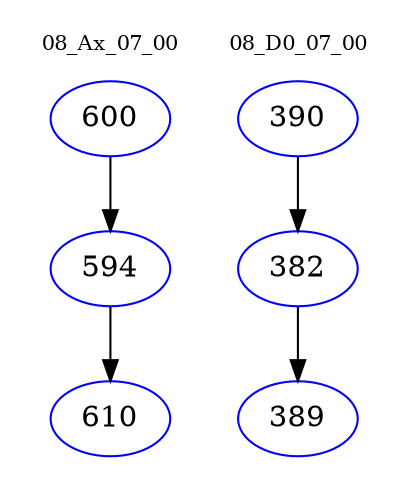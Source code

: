 digraph{
subgraph cluster_0 {
color = white
label = "08_Ax_07_00";
fontsize=10;
T0_600 [label="600", color="blue"]
T0_600 -> T0_594 [color="black"]
T0_594 [label="594", color="blue"]
T0_594 -> T0_610 [color="black"]
T0_610 [label="610", color="blue"]
}
subgraph cluster_1 {
color = white
label = "08_D0_07_00";
fontsize=10;
T1_390 [label="390", color="blue"]
T1_390 -> T1_382 [color="black"]
T1_382 [label="382", color="blue"]
T1_382 -> T1_389 [color="black"]
T1_389 [label="389", color="blue"]
}
}
